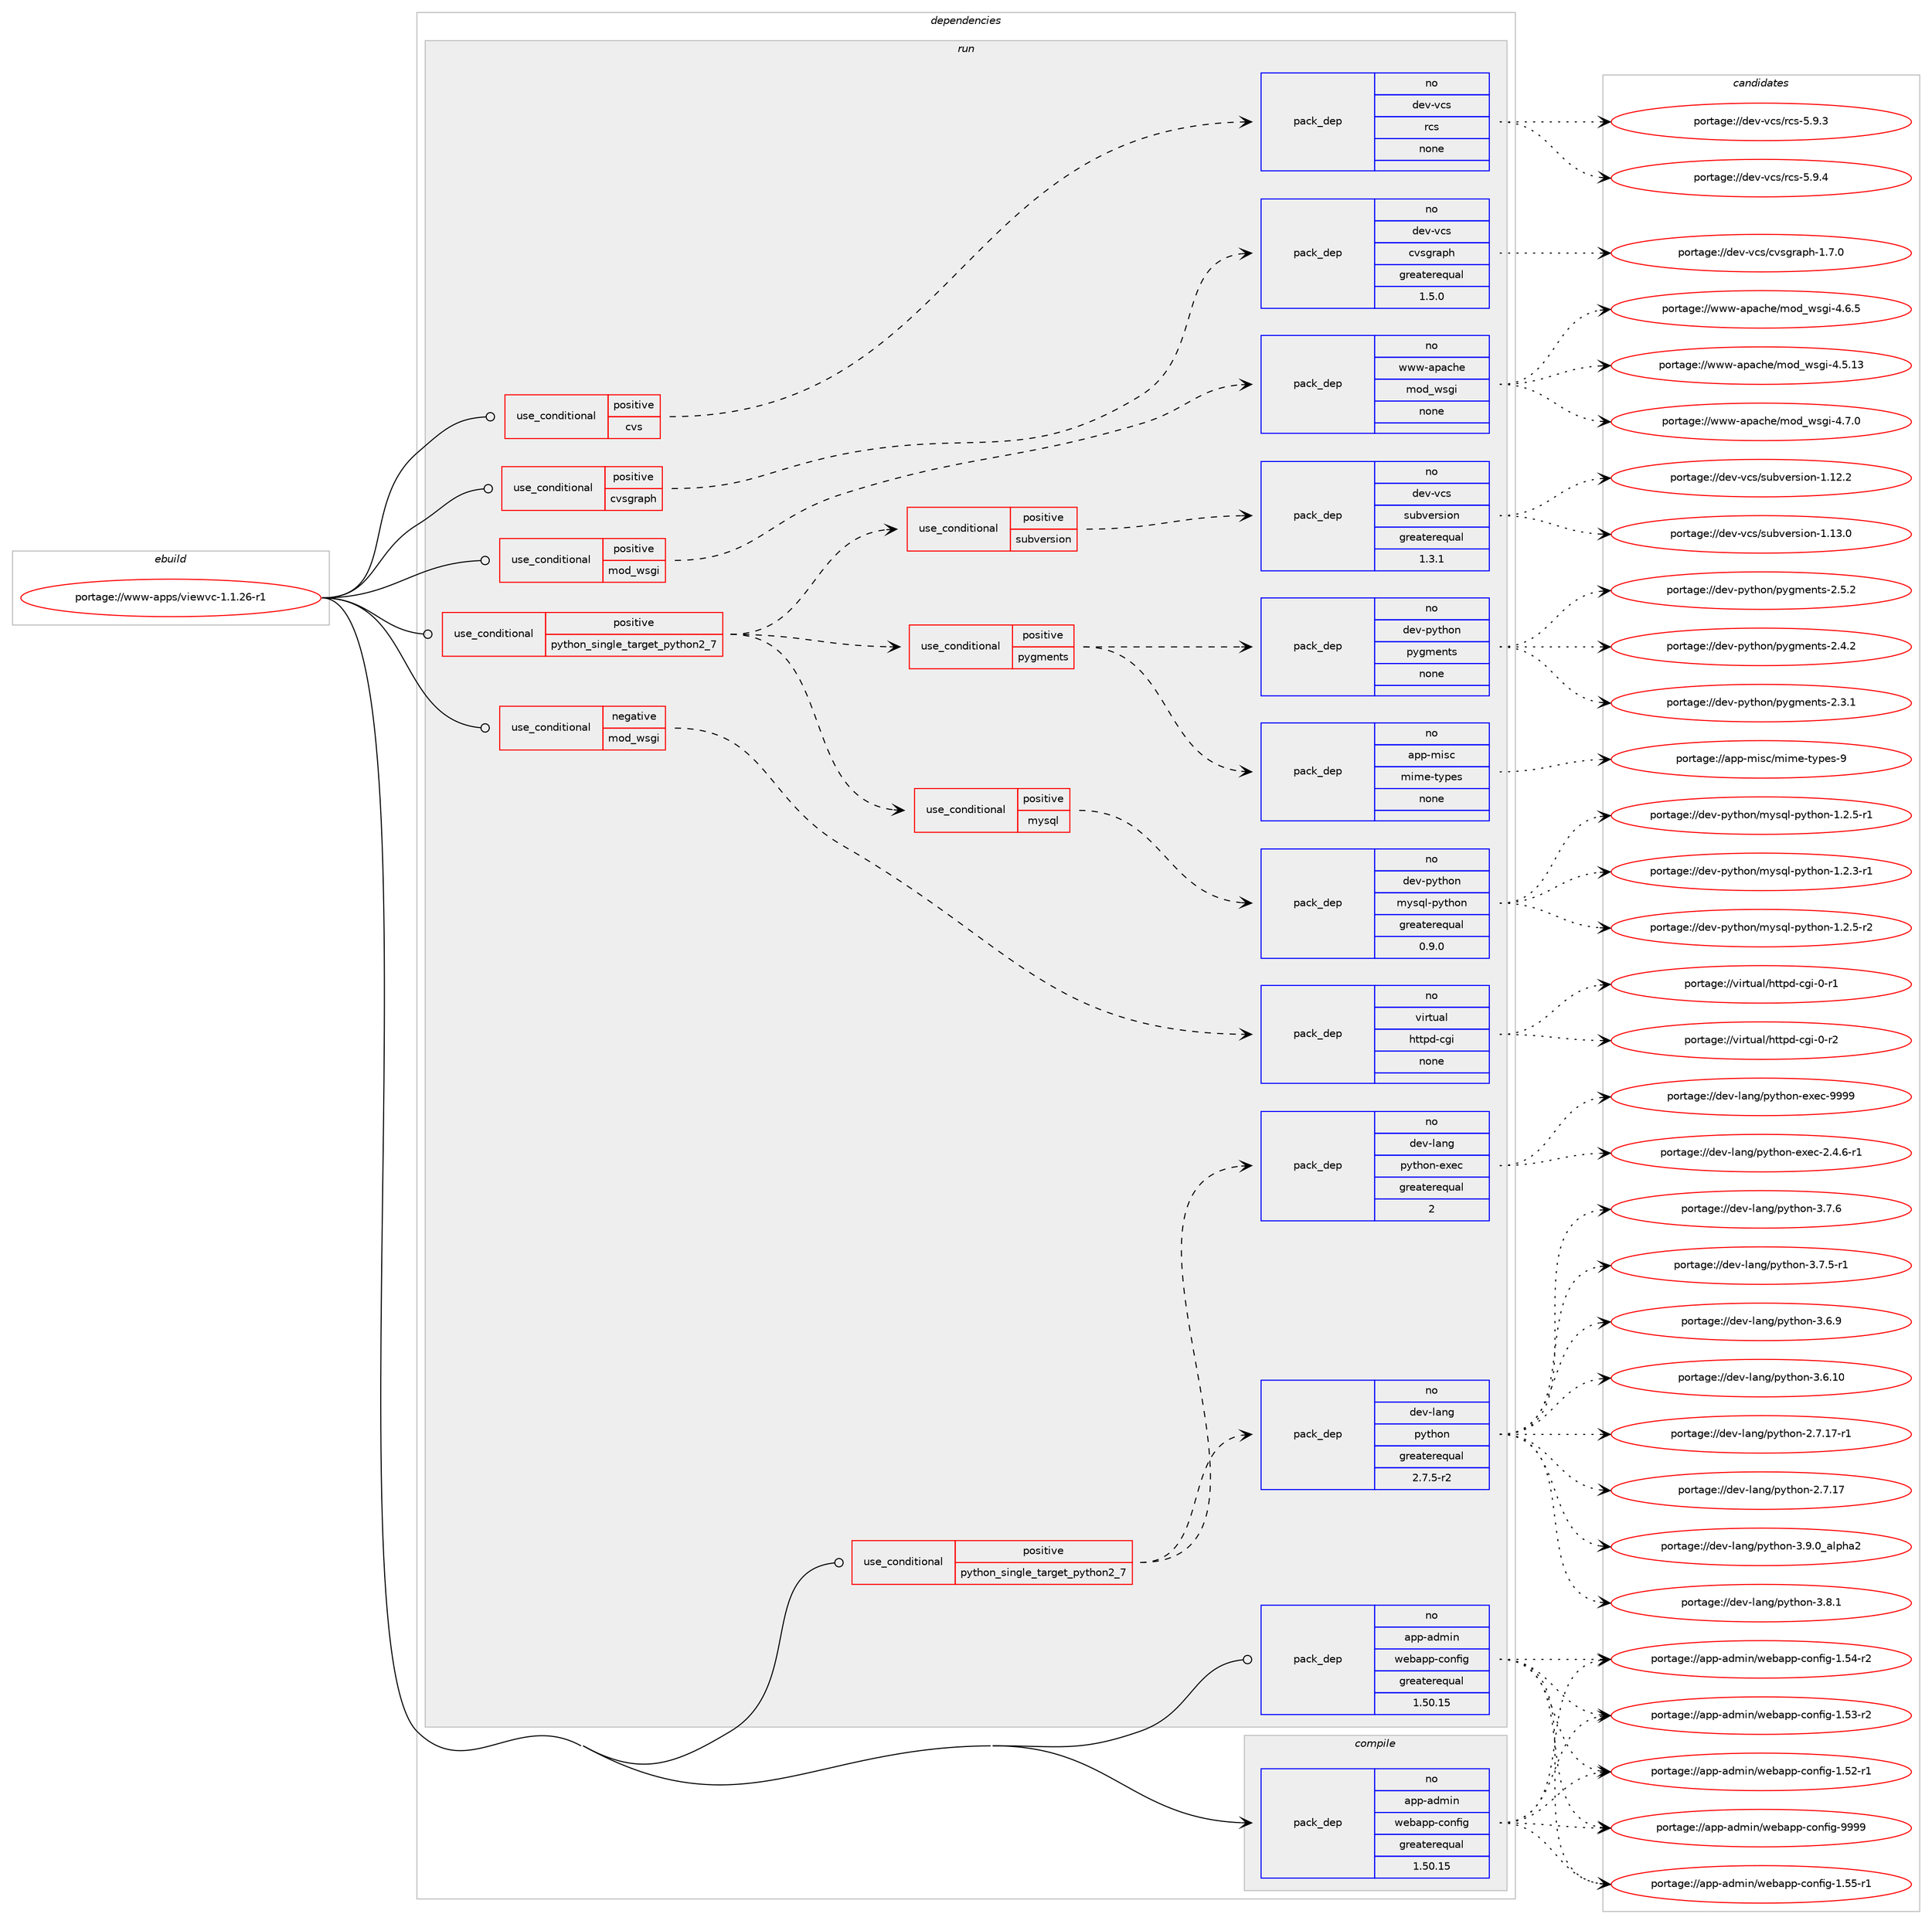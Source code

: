 digraph prolog {

# *************
# Graph options
# *************

newrank=true;
concentrate=true;
compound=true;
graph [rankdir=LR,fontname=Helvetica,fontsize=10,ranksep=1.5];#, ranksep=2.5, nodesep=0.2];
edge  [arrowhead=vee];
node  [fontname=Helvetica,fontsize=10];

# **********
# The ebuild
# **********

subgraph cluster_leftcol {
color=gray;
rank=same;
label=<<i>ebuild</i>>;
id [label="portage://www-apps/viewvc-1.1.26-r1", color=red, width=4, href="../www-apps/viewvc-1.1.26-r1.svg"];
}

# ****************
# The dependencies
# ****************

subgraph cluster_midcol {
color=gray;
label=<<i>dependencies</i>>;
subgraph cluster_compile {
fillcolor="#eeeeee";
style=filled;
label=<<i>compile</i>>;
subgraph pack19474 {
dependency24074 [label=<<TABLE BORDER="0" CELLBORDER="1" CELLSPACING="0" CELLPADDING="4" WIDTH="220"><TR><TD ROWSPAN="6" CELLPADDING="30">pack_dep</TD></TR><TR><TD WIDTH="110">no</TD></TR><TR><TD>app-admin</TD></TR><TR><TD>webapp-config</TD></TR><TR><TD>greaterequal</TD></TR><TR><TD>1.50.15</TD></TR></TABLE>>, shape=none, color=blue];
}
id:e -> dependency24074:w [weight=20,style="solid",arrowhead="vee"];
}
subgraph cluster_compileandrun {
fillcolor="#eeeeee";
style=filled;
label=<<i>compile and run</i>>;
}
subgraph cluster_run {
fillcolor="#eeeeee";
style=filled;
label=<<i>run</i>>;
subgraph cond4144 {
dependency24075 [label=<<TABLE BORDER="0" CELLBORDER="1" CELLSPACING="0" CELLPADDING="4"><TR><TD ROWSPAN="3" CELLPADDING="10">use_conditional</TD></TR><TR><TD>negative</TD></TR><TR><TD>mod_wsgi</TD></TR></TABLE>>, shape=none, color=red];
subgraph pack19475 {
dependency24076 [label=<<TABLE BORDER="0" CELLBORDER="1" CELLSPACING="0" CELLPADDING="4" WIDTH="220"><TR><TD ROWSPAN="6" CELLPADDING="30">pack_dep</TD></TR><TR><TD WIDTH="110">no</TD></TR><TR><TD>virtual</TD></TR><TR><TD>httpd-cgi</TD></TR><TR><TD>none</TD></TR><TR><TD></TD></TR></TABLE>>, shape=none, color=blue];
}
dependency24075:e -> dependency24076:w [weight=20,style="dashed",arrowhead="vee"];
}
id:e -> dependency24075:w [weight=20,style="solid",arrowhead="odot"];
subgraph cond4145 {
dependency24077 [label=<<TABLE BORDER="0" CELLBORDER="1" CELLSPACING="0" CELLPADDING="4"><TR><TD ROWSPAN="3" CELLPADDING="10">use_conditional</TD></TR><TR><TD>positive</TD></TR><TR><TD>cvs</TD></TR></TABLE>>, shape=none, color=red];
subgraph pack19476 {
dependency24078 [label=<<TABLE BORDER="0" CELLBORDER="1" CELLSPACING="0" CELLPADDING="4" WIDTH="220"><TR><TD ROWSPAN="6" CELLPADDING="30">pack_dep</TD></TR><TR><TD WIDTH="110">no</TD></TR><TR><TD>dev-vcs</TD></TR><TR><TD>rcs</TD></TR><TR><TD>none</TD></TR><TR><TD></TD></TR></TABLE>>, shape=none, color=blue];
}
dependency24077:e -> dependency24078:w [weight=20,style="dashed",arrowhead="vee"];
}
id:e -> dependency24077:w [weight=20,style="solid",arrowhead="odot"];
subgraph cond4146 {
dependency24079 [label=<<TABLE BORDER="0" CELLBORDER="1" CELLSPACING="0" CELLPADDING="4"><TR><TD ROWSPAN="3" CELLPADDING="10">use_conditional</TD></TR><TR><TD>positive</TD></TR><TR><TD>cvsgraph</TD></TR></TABLE>>, shape=none, color=red];
subgraph pack19477 {
dependency24080 [label=<<TABLE BORDER="0" CELLBORDER="1" CELLSPACING="0" CELLPADDING="4" WIDTH="220"><TR><TD ROWSPAN="6" CELLPADDING="30">pack_dep</TD></TR><TR><TD WIDTH="110">no</TD></TR><TR><TD>dev-vcs</TD></TR><TR><TD>cvsgraph</TD></TR><TR><TD>greaterequal</TD></TR><TR><TD>1.5.0</TD></TR></TABLE>>, shape=none, color=blue];
}
dependency24079:e -> dependency24080:w [weight=20,style="dashed",arrowhead="vee"];
}
id:e -> dependency24079:w [weight=20,style="solid",arrowhead="odot"];
subgraph cond4147 {
dependency24081 [label=<<TABLE BORDER="0" CELLBORDER="1" CELLSPACING="0" CELLPADDING="4"><TR><TD ROWSPAN="3" CELLPADDING="10">use_conditional</TD></TR><TR><TD>positive</TD></TR><TR><TD>mod_wsgi</TD></TR></TABLE>>, shape=none, color=red];
subgraph pack19478 {
dependency24082 [label=<<TABLE BORDER="0" CELLBORDER="1" CELLSPACING="0" CELLPADDING="4" WIDTH="220"><TR><TD ROWSPAN="6" CELLPADDING="30">pack_dep</TD></TR><TR><TD WIDTH="110">no</TD></TR><TR><TD>www-apache</TD></TR><TR><TD>mod_wsgi</TD></TR><TR><TD>none</TD></TR><TR><TD></TD></TR></TABLE>>, shape=none, color=blue];
}
dependency24081:e -> dependency24082:w [weight=20,style="dashed",arrowhead="vee"];
}
id:e -> dependency24081:w [weight=20,style="solid",arrowhead="odot"];
subgraph cond4148 {
dependency24083 [label=<<TABLE BORDER="0" CELLBORDER="1" CELLSPACING="0" CELLPADDING="4"><TR><TD ROWSPAN="3" CELLPADDING="10">use_conditional</TD></TR><TR><TD>positive</TD></TR><TR><TD>python_single_target_python2_7</TD></TR></TABLE>>, shape=none, color=red];
subgraph cond4149 {
dependency24084 [label=<<TABLE BORDER="0" CELLBORDER="1" CELLSPACING="0" CELLPADDING="4"><TR><TD ROWSPAN="3" CELLPADDING="10">use_conditional</TD></TR><TR><TD>positive</TD></TR><TR><TD>subversion</TD></TR></TABLE>>, shape=none, color=red];
subgraph pack19479 {
dependency24085 [label=<<TABLE BORDER="0" CELLBORDER="1" CELLSPACING="0" CELLPADDING="4" WIDTH="220"><TR><TD ROWSPAN="6" CELLPADDING="30">pack_dep</TD></TR><TR><TD WIDTH="110">no</TD></TR><TR><TD>dev-vcs</TD></TR><TR><TD>subversion</TD></TR><TR><TD>greaterequal</TD></TR><TR><TD>1.3.1</TD></TR></TABLE>>, shape=none, color=blue];
}
dependency24084:e -> dependency24085:w [weight=20,style="dashed",arrowhead="vee"];
}
dependency24083:e -> dependency24084:w [weight=20,style="dashed",arrowhead="vee"];
subgraph cond4150 {
dependency24086 [label=<<TABLE BORDER="0" CELLBORDER="1" CELLSPACING="0" CELLPADDING="4"><TR><TD ROWSPAN="3" CELLPADDING="10">use_conditional</TD></TR><TR><TD>positive</TD></TR><TR><TD>mysql</TD></TR></TABLE>>, shape=none, color=red];
subgraph pack19480 {
dependency24087 [label=<<TABLE BORDER="0" CELLBORDER="1" CELLSPACING="0" CELLPADDING="4" WIDTH="220"><TR><TD ROWSPAN="6" CELLPADDING="30">pack_dep</TD></TR><TR><TD WIDTH="110">no</TD></TR><TR><TD>dev-python</TD></TR><TR><TD>mysql-python</TD></TR><TR><TD>greaterequal</TD></TR><TR><TD>0.9.0</TD></TR></TABLE>>, shape=none, color=blue];
}
dependency24086:e -> dependency24087:w [weight=20,style="dashed",arrowhead="vee"];
}
dependency24083:e -> dependency24086:w [weight=20,style="dashed",arrowhead="vee"];
subgraph cond4151 {
dependency24088 [label=<<TABLE BORDER="0" CELLBORDER="1" CELLSPACING="0" CELLPADDING="4"><TR><TD ROWSPAN="3" CELLPADDING="10">use_conditional</TD></TR><TR><TD>positive</TD></TR><TR><TD>pygments</TD></TR></TABLE>>, shape=none, color=red];
subgraph pack19481 {
dependency24089 [label=<<TABLE BORDER="0" CELLBORDER="1" CELLSPACING="0" CELLPADDING="4" WIDTH="220"><TR><TD ROWSPAN="6" CELLPADDING="30">pack_dep</TD></TR><TR><TD WIDTH="110">no</TD></TR><TR><TD>dev-python</TD></TR><TR><TD>pygments</TD></TR><TR><TD>none</TD></TR><TR><TD></TD></TR></TABLE>>, shape=none, color=blue];
}
dependency24088:e -> dependency24089:w [weight=20,style="dashed",arrowhead="vee"];
subgraph pack19482 {
dependency24090 [label=<<TABLE BORDER="0" CELLBORDER="1" CELLSPACING="0" CELLPADDING="4" WIDTH="220"><TR><TD ROWSPAN="6" CELLPADDING="30">pack_dep</TD></TR><TR><TD WIDTH="110">no</TD></TR><TR><TD>app-misc</TD></TR><TR><TD>mime-types</TD></TR><TR><TD>none</TD></TR><TR><TD></TD></TR></TABLE>>, shape=none, color=blue];
}
dependency24088:e -> dependency24090:w [weight=20,style="dashed",arrowhead="vee"];
}
dependency24083:e -> dependency24088:w [weight=20,style="dashed",arrowhead="vee"];
}
id:e -> dependency24083:w [weight=20,style="solid",arrowhead="odot"];
subgraph cond4152 {
dependency24091 [label=<<TABLE BORDER="0" CELLBORDER="1" CELLSPACING="0" CELLPADDING="4"><TR><TD ROWSPAN="3" CELLPADDING="10">use_conditional</TD></TR><TR><TD>positive</TD></TR><TR><TD>python_single_target_python2_7</TD></TR></TABLE>>, shape=none, color=red];
subgraph pack19483 {
dependency24092 [label=<<TABLE BORDER="0" CELLBORDER="1" CELLSPACING="0" CELLPADDING="4" WIDTH="220"><TR><TD ROWSPAN="6" CELLPADDING="30">pack_dep</TD></TR><TR><TD WIDTH="110">no</TD></TR><TR><TD>dev-lang</TD></TR><TR><TD>python</TD></TR><TR><TD>greaterequal</TD></TR><TR><TD>2.7.5-r2</TD></TR></TABLE>>, shape=none, color=blue];
}
dependency24091:e -> dependency24092:w [weight=20,style="dashed",arrowhead="vee"];
subgraph pack19484 {
dependency24093 [label=<<TABLE BORDER="0" CELLBORDER="1" CELLSPACING="0" CELLPADDING="4" WIDTH="220"><TR><TD ROWSPAN="6" CELLPADDING="30">pack_dep</TD></TR><TR><TD WIDTH="110">no</TD></TR><TR><TD>dev-lang</TD></TR><TR><TD>python-exec</TD></TR><TR><TD>greaterequal</TD></TR><TR><TD>2</TD></TR></TABLE>>, shape=none, color=blue];
}
dependency24091:e -> dependency24093:w [weight=20,style="dashed",arrowhead="vee"];
}
id:e -> dependency24091:w [weight=20,style="solid",arrowhead="odot"];
subgraph pack19485 {
dependency24094 [label=<<TABLE BORDER="0" CELLBORDER="1" CELLSPACING="0" CELLPADDING="4" WIDTH="220"><TR><TD ROWSPAN="6" CELLPADDING="30">pack_dep</TD></TR><TR><TD WIDTH="110">no</TD></TR><TR><TD>app-admin</TD></TR><TR><TD>webapp-config</TD></TR><TR><TD>greaterequal</TD></TR><TR><TD>1.50.15</TD></TR></TABLE>>, shape=none, color=blue];
}
id:e -> dependency24094:w [weight=20,style="solid",arrowhead="odot"];
}
}

# **************
# The candidates
# **************

subgraph cluster_choices {
rank=same;
color=gray;
label=<<i>candidates</i>>;

subgraph choice19474 {
color=black;
nodesep=1;
choice97112112459710010910511047119101989711211245991111101021051034557575757 [label="portage://app-admin/webapp-config-9999", color=red, width=4,href="../app-admin/webapp-config-9999.svg"];
choice971121124597100109105110471191019897112112459911111010210510345494653534511449 [label="portage://app-admin/webapp-config-1.55-r1", color=red, width=4,href="../app-admin/webapp-config-1.55-r1.svg"];
choice971121124597100109105110471191019897112112459911111010210510345494653524511450 [label="portage://app-admin/webapp-config-1.54-r2", color=red, width=4,href="../app-admin/webapp-config-1.54-r2.svg"];
choice971121124597100109105110471191019897112112459911111010210510345494653514511450 [label="portage://app-admin/webapp-config-1.53-r2", color=red, width=4,href="../app-admin/webapp-config-1.53-r2.svg"];
choice971121124597100109105110471191019897112112459911111010210510345494653504511449 [label="portage://app-admin/webapp-config-1.52-r1", color=red, width=4,href="../app-admin/webapp-config-1.52-r1.svg"];
dependency24074:e -> choice97112112459710010910511047119101989711211245991111101021051034557575757:w [style=dotted,weight="100"];
dependency24074:e -> choice971121124597100109105110471191019897112112459911111010210510345494653534511449:w [style=dotted,weight="100"];
dependency24074:e -> choice971121124597100109105110471191019897112112459911111010210510345494653524511450:w [style=dotted,weight="100"];
dependency24074:e -> choice971121124597100109105110471191019897112112459911111010210510345494653514511450:w [style=dotted,weight="100"];
dependency24074:e -> choice971121124597100109105110471191019897112112459911111010210510345494653504511449:w [style=dotted,weight="100"];
}
subgraph choice19475 {
color=black;
nodesep=1;
choice1181051141161179710847104116116112100459910310545484511450 [label="portage://virtual/httpd-cgi-0-r2", color=red, width=4,href="../virtual/httpd-cgi-0-r2.svg"];
choice1181051141161179710847104116116112100459910310545484511449 [label="portage://virtual/httpd-cgi-0-r1", color=red, width=4,href="../virtual/httpd-cgi-0-r1.svg"];
dependency24076:e -> choice1181051141161179710847104116116112100459910310545484511450:w [style=dotted,weight="100"];
dependency24076:e -> choice1181051141161179710847104116116112100459910310545484511449:w [style=dotted,weight="100"];
}
subgraph choice19476 {
color=black;
nodesep=1;
choice10010111845118991154711499115455346574652 [label="portage://dev-vcs/rcs-5.9.4", color=red, width=4,href="../dev-vcs/rcs-5.9.4.svg"];
choice10010111845118991154711499115455346574651 [label="portage://dev-vcs/rcs-5.9.3", color=red, width=4,href="../dev-vcs/rcs-5.9.3.svg"];
dependency24078:e -> choice10010111845118991154711499115455346574652:w [style=dotted,weight="100"];
dependency24078:e -> choice10010111845118991154711499115455346574651:w [style=dotted,weight="100"];
}
subgraph choice19477 {
color=black;
nodesep=1;
choice1001011184511899115479911811510311497112104454946554648 [label="portage://dev-vcs/cvsgraph-1.7.0", color=red, width=4,href="../dev-vcs/cvsgraph-1.7.0.svg"];
dependency24080:e -> choice1001011184511899115479911811510311497112104454946554648:w [style=dotted,weight="100"];
}
subgraph choice19478 {
color=black;
nodesep=1;
choice119119119459711297991041014710911110095119115103105455246554648 [label="portage://www-apache/mod_wsgi-4.7.0", color=red, width=4,href="../www-apache/mod_wsgi-4.7.0.svg"];
choice119119119459711297991041014710911110095119115103105455246544653 [label="portage://www-apache/mod_wsgi-4.6.5", color=red, width=4,href="../www-apache/mod_wsgi-4.6.5.svg"];
choice11911911945971129799104101471091111009511911510310545524653464951 [label="portage://www-apache/mod_wsgi-4.5.13", color=red, width=4,href="../www-apache/mod_wsgi-4.5.13.svg"];
dependency24082:e -> choice119119119459711297991041014710911110095119115103105455246554648:w [style=dotted,weight="100"];
dependency24082:e -> choice119119119459711297991041014710911110095119115103105455246544653:w [style=dotted,weight="100"];
dependency24082:e -> choice11911911945971129799104101471091111009511911510310545524653464951:w [style=dotted,weight="100"];
}
subgraph choice19479 {
color=black;
nodesep=1;
choice1001011184511899115471151179811810111411510511111045494649514648 [label="portage://dev-vcs/subversion-1.13.0", color=red, width=4,href="../dev-vcs/subversion-1.13.0.svg"];
choice1001011184511899115471151179811810111411510511111045494649504650 [label="portage://dev-vcs/subversion-1.12.2", color=red, width=4,href="../dev-vcs/subversion-1.12.2.svg"];
dependency24085:e -> choice1001011184511899115471151179811810111411510511111045494649514648:w [style=dotted,weight="100"];
dependency24085:e -> choice1001011184511899115471151179811810111411510511111045494649504650:w [style=dotted,weight="100"];
}
subgraph choice19480 {
color=black;
nodesep=1;
choice1001011184511212111610411111047109121115113108451121211161041111104549465046534511450 [label="portage://dev-python/mysql-python-1.2.5-r2", color=red, width=4,href="../dev-python/mysql-python-1.2.5-r2.svg"];
choice1001011184511212111610411111047109121115113108451121211161041111104549465046534511449 [label="portage://dev-python/mysql-python-1.2.5-r1", color=red, width=4,href="../dev-python/mysql-python-1.2.5-r1.svg"];
choice1001011184511212111610411111047109121115113108451121211161041111104549465046514511449 [label="portage://dev-python/mysql-python-1.2.3-r1", color=red, width=4,href="../dev-python/mysql-python-1.2.3-r1.svg"];
dependency24087:e -> choice1001011184511212111610411111047109121115113108451121211161041111104549465046534511450:w [style=dotted,weight="100"];
dependency24087:e -> choice1001011184511212111610411111047109121115113108451121211161041111104549465046534511449:w [style=dotted,weight="100"];
dependency24087:e -> choice1001011184511212111610411111047109121115113108451121211161041111104549465046514511449:w [style=dotted,weight="100"];
}
subgraph choice19481 {
color=black;
nodesep=1;
choice1001011184511212111610411111047112121103109101110116115455046534650 [label="portage://dev-python/pygments-2.5.2", color=red, width=4,href="../dev-python/pygments-2.5.2.svg"];
choice1001011184511212111610411111047112121103109101110116115455046524650 [label="portage://dev-python/pygments-2.4.2", color=red, width=4,href="../dev-python/pygments-2.4.2.svg"];
choice1001011184511212111610411111047112121103109101110116115455046514649 [label="portage://dev-python/pygments-2.3.1", color=red, width=4,href="../dev-python/pygments-2.3.1.svg"];
dependency24089:e -> choice1001011184511212111610411111047112121103109101110116115455046534650:w [style=dotted,weight="100"];
dependency24089:e -> choice1001011184511212111610411111047112121103109101110116115455046524650:w [style=dotted,weight="100"];
dependency24089:e -> choice1001011184511212111610411111047112121103109101110116115455046514649:w [style=dotted,weight="100"];
}
subgraph choice19482 {
color=black;
nodesep=1;
choice97112112451091051159947109105109101451161211121011154557 [label="portage://app-misc/mime-types-9", color=red, width=4,href="../app-misc/mime-types-9.svg"];
dependency24090:e -> choice97112112451091051159947109105109101451161211121011154557:w [style=dotted,weight="100"];
}
subgraph choice19483 {
color=black;
nodesep=1;
choice10010111845108971101034711212111610411111045514657464895971081121049750 [label="portage://dev-lang/python-3.9.0_alpha2", color=red, width=4,href="../dev-lang/python-3.9.0_alpha2.svg"];
choice100101118451089711010347112121116104111110455146564649 [label="portage://dev-lang/python-3.8.1", color=red, width=4,href="../dev-lang/python-3.8.1.svg"];
choice100101118451089711010347112121116104111110455146554654 [label="portage://dev-lang/python-3.7.6", color=red, width=4,href="../dev-lang/python-3.7.6.svg"];
choice1001011184510897110103471121211161041111104551465546534511449 [label="portage://dev-lang/python-3.7.5-r1", color=red, width=4,href="../dev-lang/python-3.7.5-r1.svg"];
choice100101118451089711010347112121116104111110455146544657 [label="portage://dev-lang/python-3.6.9", color=red, width=4,href="../dev-lang/python-3.6.9.svg"];
choice10010111845108971101034711212111610411111045514654464948 [label="portage://dev-lang/python-3.6.10", color=red, width=4,href="../dev-lang/python-3.6.10.svg"];
choice100101118451089711010347112121116104111110455046554649554511449 [label="portage://dev-lang/python-2.7.17-r1", color=red, width=4,href="../dev-lang/python-2.7.17-r1.svg"];
choice10010111845108971101034711212111610411111045504655464955 [label="portage://dev-lang/python-2.7.17", color=red, width=4,href="../dev-lang/python-2.7.17.svg"];
dependency24092:e -> choice10010111845108971101034711212111610411111045514657464895971081121049750:w [style=dotted,weight="100"];
dependency24092:e -> choice100101118451089711010347112121116104111110455146564649:w [style=dotted,weight="100"];
dependency24092:e -> choice100101118451089711010347112121116104111110455146554654:w [style=dotted,weight="100"];
dependency24092:e -> choice1001011184510897110103471121211161041111104551465546534511449:w [style=dotted,weight="100"];
dependency24092:e -> choice100101118451089711010347112121116104111110455146544657:w [style=dotted,weight="100"];
dependency24092:e -> choice10010111845108971101034711212111610411111045514654464948:w [style=dotted,weight="100"];
dependency24092:e -> choice100101118451089711010347112121116104111110455046554649554511449:w [style=dotted,weight="100"];
dependency24092:e -> choice10010111845108971101034711212111610411111045504655464955:w [style=dotted,weight="100"];
}
subgraph choice19484 {
color=black;
nodesep=1;
choice10010111845108971101034711212111610411111045101120101994557575757 [label="portage://dev-lang/python-exec-9999", color=red, width=4,href="../dev-lang/python-exec-9999.svg"];
choice10010111845108971101034711212111610411111045101120101994550465246544511449 [label="portage://dev-lang/python-exec-2.4.6-r1", color=red, width=4,href="../dev-lang/python-exec-2.4.6-r1.svg"];
dependency24093:e -> choice10010111845108971101034711212111610411111045101120101994557575757:w [style=dotted,weight="100"];
dependency24093:e -> choice10010111845108971101034711212111610411111045101120101994550465246544511449:w [style=dotted,weight="100"];
}
subgraph choice19485 {
color=black;
nodesep=1;
choice97112112459710010910511047119101989711211245991111101021051034557575757 [label="portage://app-admin/webapp-config-9999", color=red, width=4,href="../app-admin/webapp-config-9999.svg"];
choice971121124597100109105110471191019897112112459911111010210510345494653534511449 [label="portage://app-admin/webapp-config-1.55-r1", color=red, width=4,href="../app-admin/webapp-config-1.55-r1.svg"];
choice971121124597100109105110471191019897112112459911111010210510345494653524511450 [label="portage://app-admin/webapp-config-1.54-r2", color=red, width=4,href="../app-admin/webapp-config-1.54-r2.svg"];
choice971121124597100109105110471191019897112112459911111010210510345494653514511450 [label="portage://app-admin/webapp-config-1.53-r2", color=red, width=4,href="../app-admin/webapp-config-1.53-r2.svg"];
choice971121124597100109105110471191019897112112459911111010210510345494653504511449 [label="portage://app-admin/webapp-config-1.52-r1", color=red, width=4,href="../app-admin/webapp-config-1.52-r1.svg"];
dependency24094:e -> choice97112112459710010910511047119101989711211245991111101021051034557575757:w [style=dotted,weight="100"];
dependency24094:e -> choice971121124597100109105110471191019897112112459911111010210510345494653534511449:w [style=dotted,weight="100"];
dependency24094:e -> choice971121124597100109105110471191019897112112459911111010210510345494653524511450:w [style=dotted,weight="100"];
dependency24094:e -> choice971121124597100109105110471191019897112112459911111010210510345494653514511450:w [style=dotted,weight="100"];
dependency24094:e -> choice971121124597100109105110471191019897112112459911111010210510345494653504511449:w [style=dotted,weight="100"];
}
}

}
